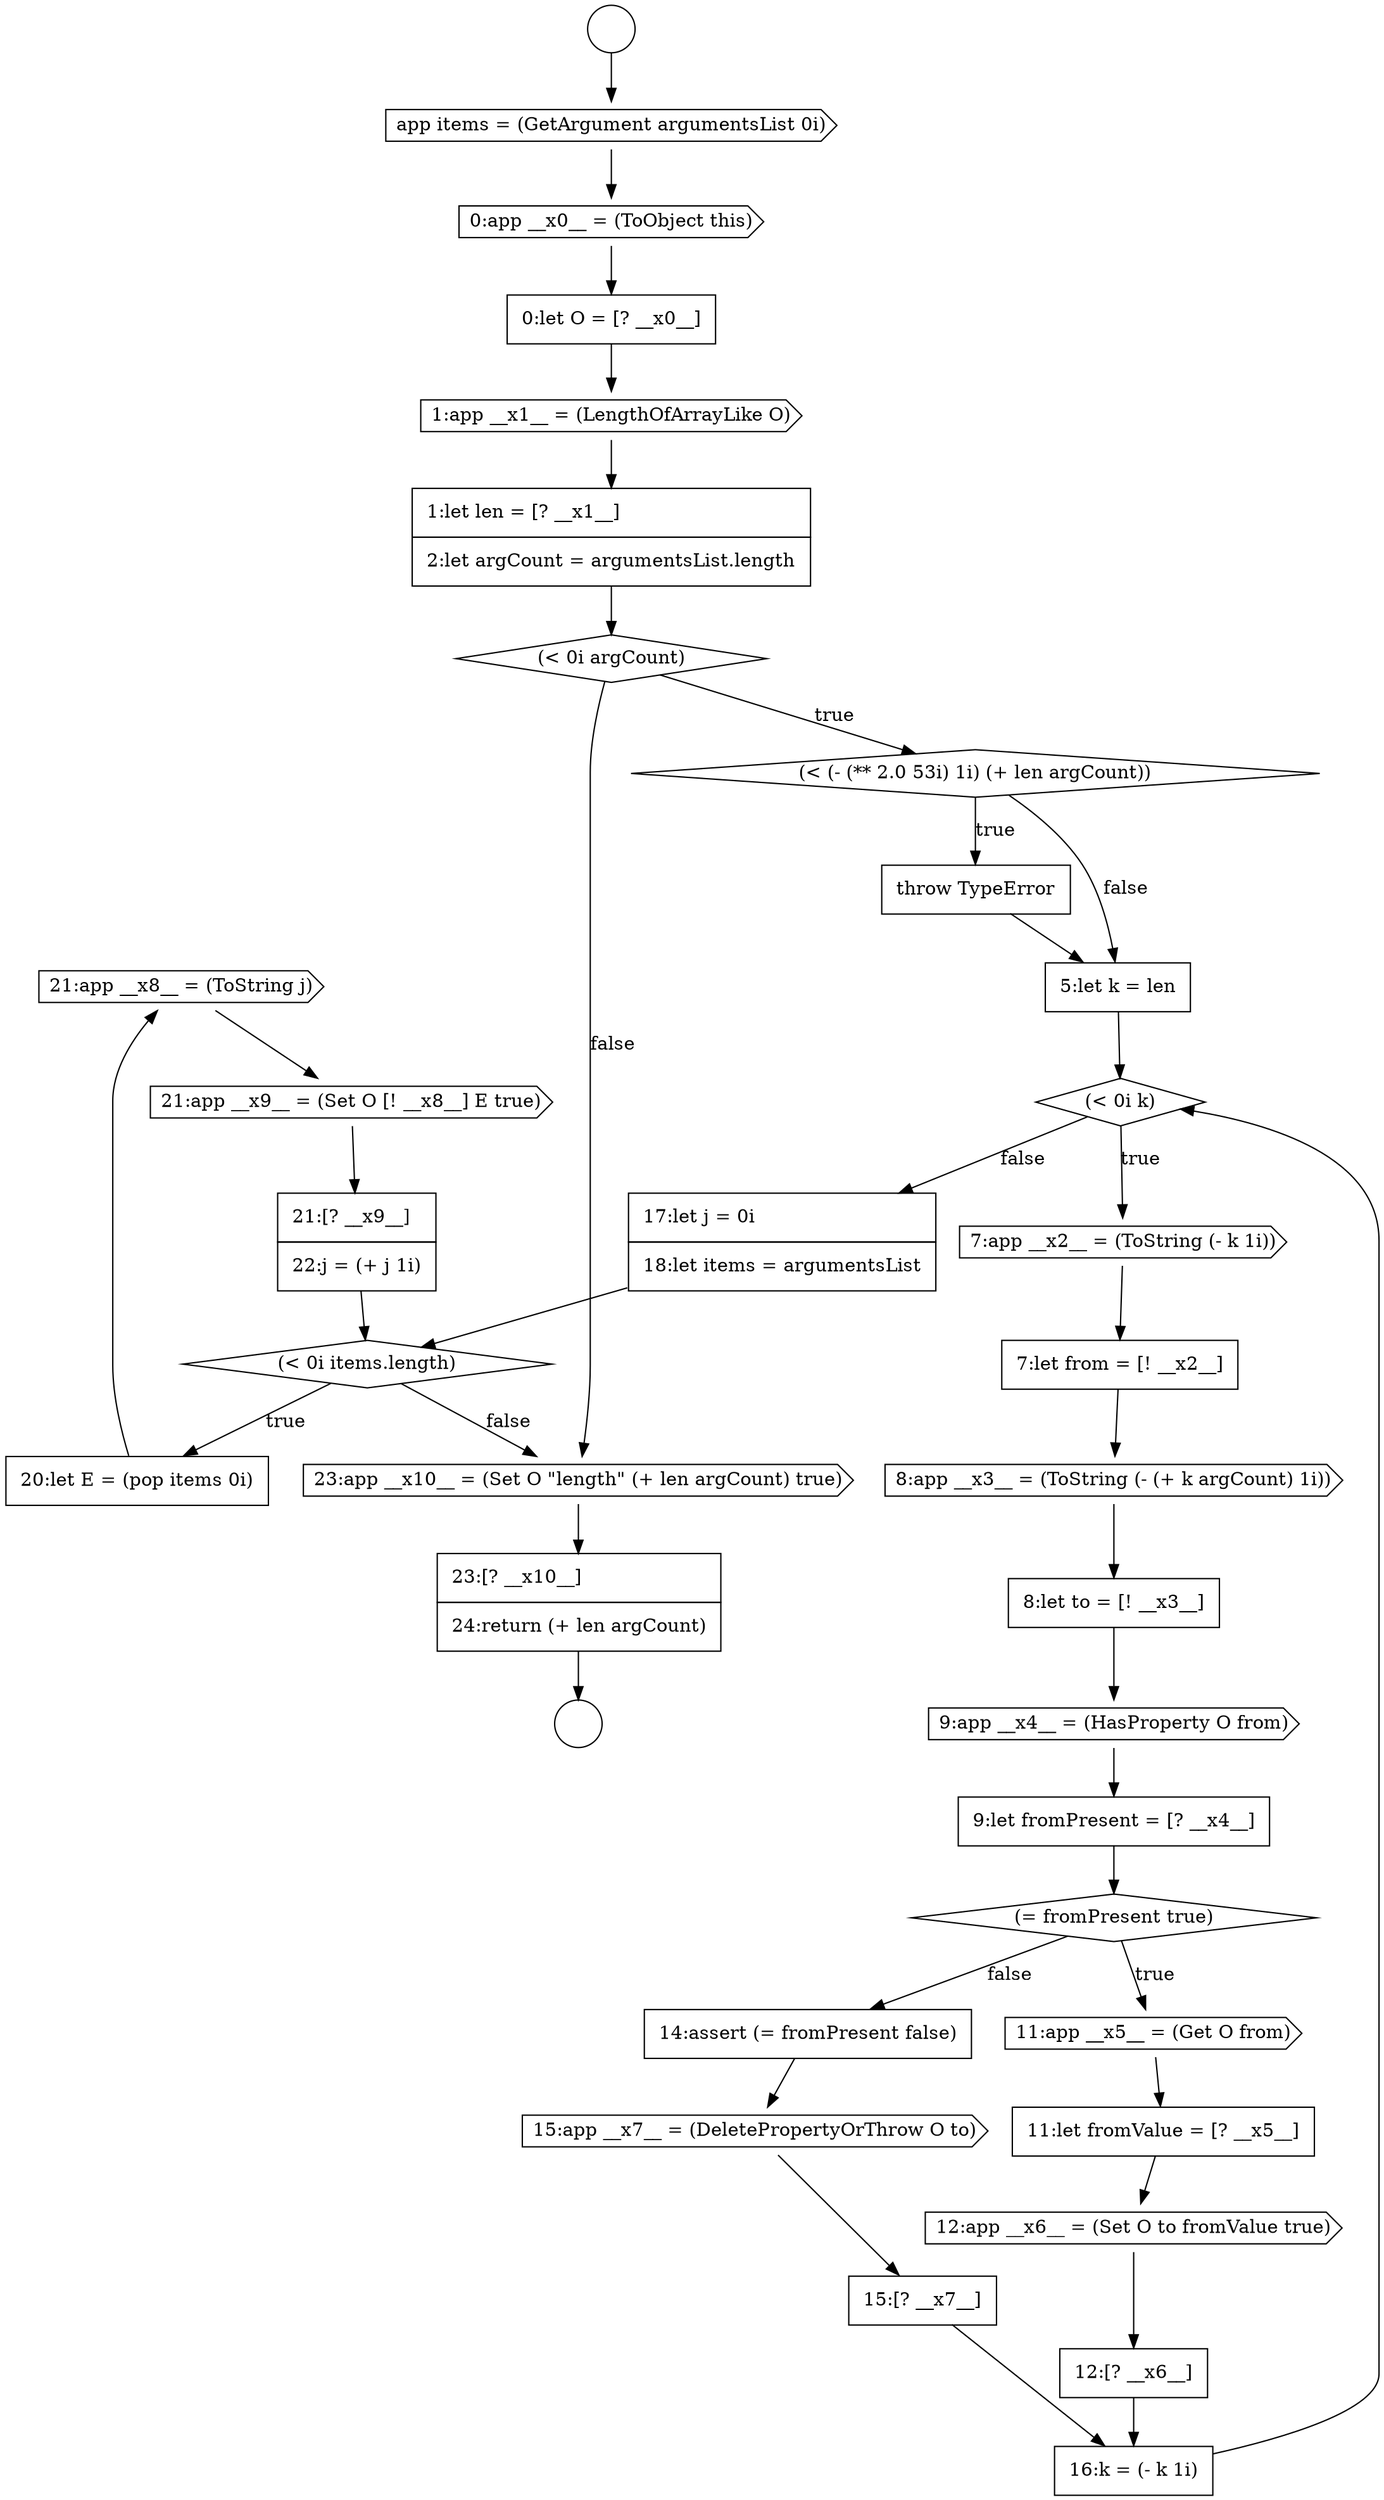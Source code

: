 digraph {
  node16402 [shape=cds, label=<<font color="black">21:app __x8__ = (ToString j)</font>> color="black" fillcolor="white" style=filled]
  node16376 [shape=none, margin=0, label=<<font color="black">
    <table border="0" cellborder="1" cellspacing="0" cellpadding="10">
      <tr><td align="left">0:let O = [? __x0__]</td></tr>
    </table>
  </font>> color="black" fillcolor="white" style=filled]
  node16379 [shape=diamond, label=<<font color="black">(&lt; 0i argCount)</font>> color="black" fillcolor="white" style=filled]
  node16406 [shape=none, margin=0, label=<<font color="black">
    <table border="0" cellborder="1" cellspacing="0" cellpadding="10">
      <tr><td align="left">23:[? __x10__]</td></tr>
      <tr><td align="left">24:return (+ len argCount)</td></tr>
    </table>
  </font>> color="black" fillcolor="white" style=filled]
  node16401 [shape=none, margin=0, label=<<font color="black">
    <table border="0" cellborder="1" cellspacing="0" cellpadding="10">
      <tr><td align="left">20:let E = (pop items 0i)</td></tr>
    </table>
  </font>> color="black" fillcolor="white" style=filled]
  node16405 [shape=cds, label=<<font color="black">23:app __x10__ = (Set O &quot;length&quot; (+ len argCount) true)</font>> color="black" fillcolor="white" style=filled]
  node16404 [shape=none, margin=0, label=<<font color="black">
    <table border="0" cellborder="1" cellspacing="0" cellpadding="10">
      <tr><td align="left">21:[? __x9__]</td></tr>
      <tr><td align="left">22:j = (+ j 1i)</td></tr>
    </table>
  </font>> color="black" fillcolor="white" style=filled]
  node16381 [shape=none, margin=0, label=<<font color="black">
    <table border="0" cellborder="1" cellspacing="0" cellpadding="10">
      <tr><td align="left">throw TypeError</td></tr>
    </table>
  </font>> color="black" fillcolor="white" style=filled]
  node16377 [shape=cds, label=<<font color="black">1:app __x1__ = (LengthOfArrayLike O)</font>> color="black" fillcolor="white" style=filled]
  node16378 [shape=none, margin=0, label=<<font color="black">
    <table border="0" cellborder="1" cellspacing="0" cellpadding="10">
      <tr><td align="left">1:let len = [? __x1__]</td></tr>
      <tr><td align="left">2:let argCount = argumentsList.length</td></tr>
    </table>
  </font>> color="black" fillcolor="white" style=filled]
  node16373 [shape=circle label=" " color="black" fillcolor="white" style=filled]
  node16383 [shape=diamond, label=<<font color="black">(&lt; 0i k)</font>> color="black" fillcolor="white" style=filled]
  node16372 [shape=circle label=" " color="black" fillcolor="white" style=filled]
  node16387 [shape=none, margin=0, label=<<font color="black">
    <table border="0" cellborder="1" cellspacing="0" cellpadding="10">
      <tr><td align="left">8:let to = [! __x3__]</td></tr>
    </table>
  </font>> color="black" fillcolor="white" style=filled]
  node16398 [shape=none, margin=0, label=<<font color="black">
    <table border="0" cellborder="1" cellspacing="0" cellpadding="10">
      <tr><td align="left">16:k = (- k 1i)</td></tr>
    </table>
  </font>> color="black" fillcolor="white" style=filled]
  node16391 [shape=cds, label=<<font color="black">11:app __x5__ = (Get O from)</font>> color="black" fillcolor="white" style=filled]
  node16394 [shape=none, margin=0, label=<<font color="black">
    <table border="0" cellborder="1" cellspacing="0" cellpadding="10">
      <tr><td align="left">12:[? __x6__]</td></tr>
    </table>
  </font>> color="black" fillcolor="white" style=filled]
  node16399 [shape=none, margin=0, label=<<font color="black">
    <table border="0" cellborder="1" cellspacing="0" cellpadding="10">
      <tr><td align="left">17:let j = 0i</td></tr>
      <tr><td align="left">18:let items = argumentsList</td></tr>
    </table>
  </font>> color="black" fillcolor="white" style=filled]
  node16386 [shape=cds, label=<<font color="black">8:app __x3__ = (ToString (- (+ k argCount) 1i))</font>> color="black" fillcolor="white" style=filled]
  node16375 [shape=cds, label=<<font color="black">0:app __x0__ = (ToObject this)</font>> color="black" fillcolor="white" style=filled]
  node16380 [shape=diamond, label=<<font color="black">(&lt; (- (** 2.0 53i) 1i) (+ len argCount))</font>> color="black" fillcolor="white" style=filled]
  node16395 [shape=none, margin=0, label=<<font color="black">
    <table border="0" cellborder="1" cellspacing="0" cellpadding="10">
      <tr><td align="left">14:assert (= fromPresent false)</td></tr>
    </table>
  </font>> color="black" fillcolor="white" style=filled]
  node16390 [shape=diamond, label=<<font color="black">(= fromPresent true)</font>> color="black" fillcolor="white" style=filled]
  node16400 [shape=diamond, label=<<font color="black">(&lt; 0i items.length)</font>> color="black" fillcolor="white" style=filled]
  node16385 [shape=none, margin=0, label=<<font color="black">
    <table border="0" cellborder="1" cellspacing="0" cellpadding="10">
      <tr><td align="left">7:let from = [! __x2__]</td></tr>
    </table>
  </font>> color="black" fillcolor="white" style=filled]
  node16389 [shape=none, margin=0, label=<<font color="black">
    <table border="0" cellborder="1" cellspacing="0" cellpadding="10">
      <tr><td align="left">9:let fromPresent = [? __x4__]</td></tr>
    </table>
  </font>> color="black" fillcolor="white" style=filled]
  node16396 [shape=cds, label=<<font color="black">15:app __x7__ = (DeletePropertyOrThrow O to)</font>> color="black" fillcolor="white" style=filled]
  node16384 [shape=cds, label=<<font color="black">7:app __x2__ = (ToString (- k 1i))</font>> color="black" fillcolor="white" style=filled]
  node16374 [shape=cds, label=<<font color="black">app items = (GetArgument argumentsList 0i)</font>> color="black" fillcolor="white" style=filled]
  node16397 [shape=none, margin=0, label=<<font color="black">
    <table border="0" cellborder="1" cellspacing="0" cellpadding="10">
      <tr><td align="left">15:[? __x7__]</td></tr>
    </table>
  </font>> color="black" fillcolor="white" style=filled]
  node16388 [shape=cds, label=<<font color="black">9:app __x4__ = (HasProperty O from)</font>> color="black" fillcolor="white" style=filled]
  node16403 [shape=cds, label=<<font color="black">21:app __x9__ = (Set O [! __x8__] E true)</font>> color="black" fillcolor="white" style=filled]
  node16382 [shape=none, margin=0, label=<<font color="black">
    <table border="0" cellborder="1" cellspacing="0" cellpadding="10">
      <tr><td align="left">5:let k = len</td></tr>
    </table>
  </font>> color="black" fillcolor="white" style=filled]
  node16393 [shape=cds, label=<<font color="black">12:app __x6__ = (Set O to fromValue true)</font>> color="black" fillcolor="white" style=filled]
  node16392 [shape=none, margin=0, label=<<font color="black">
    <table border="0" cellborder="1" cellspacing="0" cellpadding="10">
      <tr><td align="left">11:let fromValue = [? __x5__]</td></tr>
    </table>
  </font>> color="black" fillcolor="white" style=filled]
  node16404 -> node16400 [ color="black"]
  node16401 -> node16402 [ color="black"]
  node16403 -> node16404 [ color="black"]
  node16405 -> node16406 [ color="black"]
  node16378 -> node16379 [ color="black"]
  node16375 -> node16376 [ color="black"]
  node16377 -> node16378 [ color="black"]
  node16398 -> node16383 [ color="black"]
  node16388 -> node16389 [ color="black"]
  node16397 -> node16398 [ color="black"]
  node16383 -> node16384 [label=<<font color="black">true</font>> color="black"]
  node16383 -> node16399 [label=<<font color="black">false</font>> color="black"]
  node16392 -> node16393 [ color="black"]
  node16385 -> node16386 [ color="black"]
  node16393 -> node16394 [ color="black"]
  node16389 -> node16390 [ color="black"]
  node16396 -> node16397 [ color="black"]
  node16394 -> node16398 [ color="black"]
  node16395 -> node16396 [ color="black"]
  node16406 -> node16373 [ color="black"]
  node16381 -> node16382 [ color="black"]
  node16391 -> node16392 [ color="black"]
  node16387 -> node16388 [ color="black"]
  node16376 -> node16377 [ color="black"]
  node16379 -> node16380 [label=<<font color="black">true</font>> color="black"]
  node16379 -> node16405 [label=<<font color="black">false</font>> color="black"]
  node16399 -> node16400 [ color="black"]
  node16400 -> node16401 [label=<<font color="black">true</font>> color="black"]
  node16400 -> node16405 [label=<<font color="black">false</font>> color="black"]
  node16384 -> node16385 [ color="black"]
  node16372 -> node16374 [ color="black"]
  node16380 -> node16381 [label=<<font color="black">true</font>> color="black"]
  node16380 -> node16382 [label=<<font color="black">false</font>> color="black"]
  node16390 -> node16391 [label=<<font color="black">true</font>> color="black"]
  node16390 -> node16395 [label=<<font color="black">false</font>> color="black"]
  node16402 -> node16403 [ color="black"]
  node16386 -> node16387 [ color="black"]
  node16382 -> node16383 [ color="black"]
  node16374 -> node16375 [ color="black"]
}
